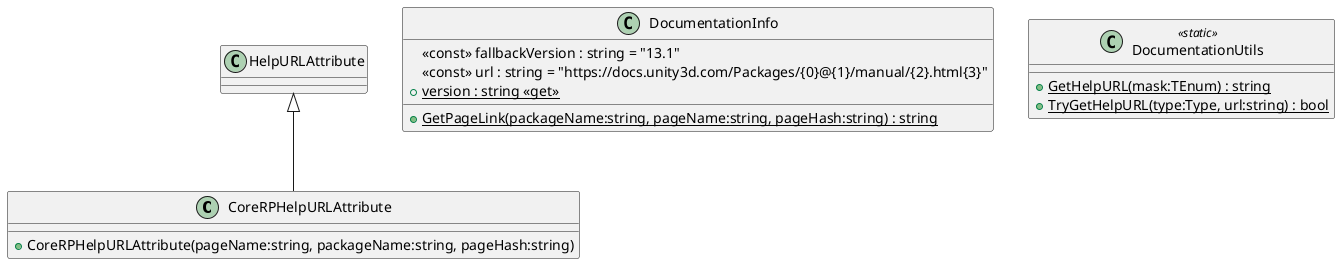 @startuml
class CoreRPHelpURLAttribute {
    + CoreRPHelpURLAttribute(pageName:string, packageName:string, pageHash:string)
}
class DocumentationInfo {
    <<const>> fallbackVersion : string = "13.1"
    <<const>> url : string = "https://docs.unity3d.com/Packages/{0&#125;@{1&#125;/manual/{2&#125;.html{3&#125;"
    + {static} version : string <<get>>
    + {static} GetPageLink(packageName:string, pageName:string, pageHash:string) : string
}
class DocumentationUtils <<static>> {
    + {static} GetHelpURL(mask:TEnum) : string
    + {static} TryGetHelpURL(type:Type, url:string) : bool
}
HelpURLAttribute <|-- CoreRPHelpURLAttribute
@enduml
